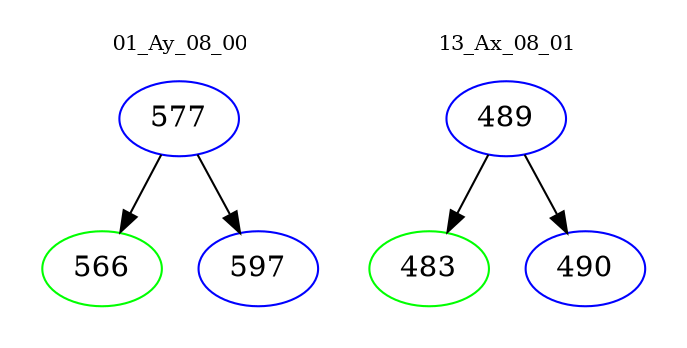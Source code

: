 digraph{
subgraph cluster_0 {
color = white
label = "01_Ay_08_00";
fontsize=10;
T0_577 [label="577", color="blue"]
T0_577 -> T0_566 [color="black"]
T0_566 [label="566", color="green"]
T0_577 -> T0_597 [color="black"]
T0_597 [label="597", color="blue"]
}
subgraph cluster_1 {
color = white
label = "13_Ax_08_01";
fontsize=10;
T1_489 [label="489", color="blue"]
T1_489 -> T1_483 [color="black"]
T1_483 [label="483", color="green"]
T1_489 -> T1_490 [color="black"]
T1_490 [label="490", color="blue"]
}
}
